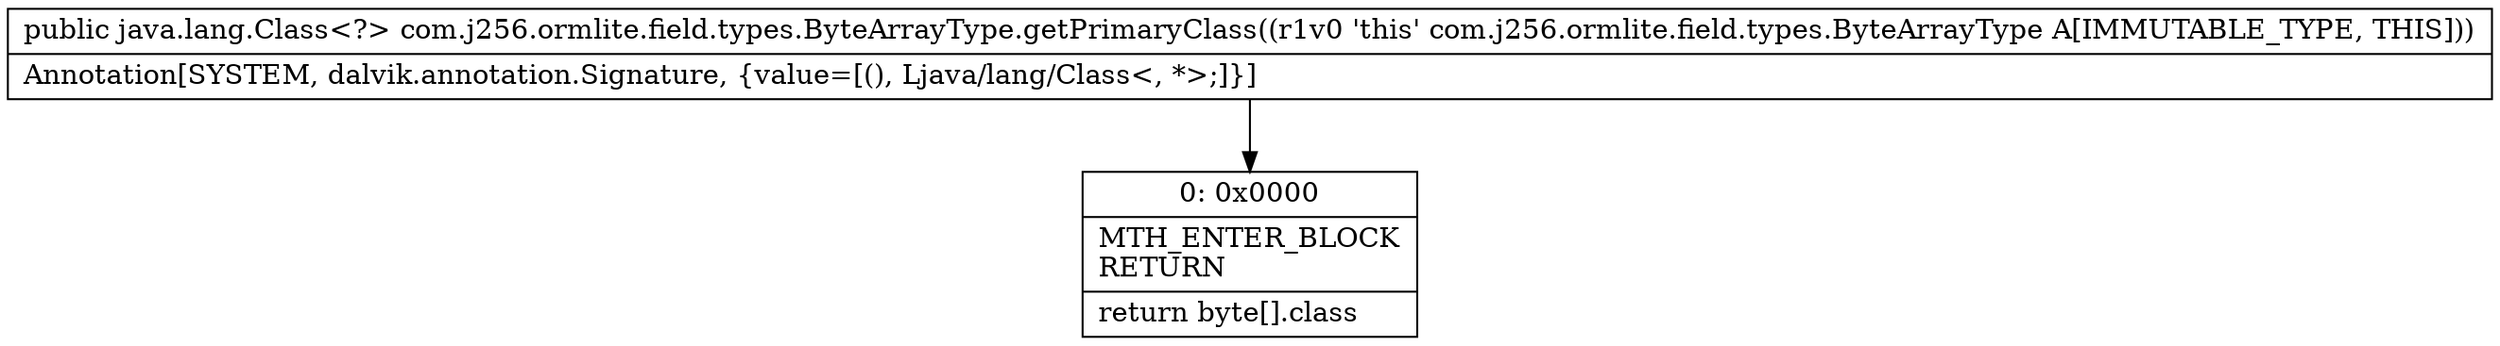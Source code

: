 digraph "CFG forcom.j256.ormlite.field.types.ByteArrayType.getPrimaryClass()Ljava\/lang\/Class;" {
Node_0 [shape=record,label="{0\:\ 0x0000|MTH_ENTER_BLOCK\lRETURN\l|return byte[].class\l}"];
MethodNode[shape=record,label="{public java.lang.Class\<?\> com.j256.ormlite.field.types.ByteArrayType.getPrimaryClass((r1v0 'this' com.j256.ormlite.field.types.ByteArrayType A[IMMUTABLE_TYPE, THIS]))  | Annotation[SYSTEM, dalvik.annotation.Signature, \{value=[(), Ljava\/lang\/Class\<, *\>;]\}]\l}"];
MethodNode -> Node_0;
}

